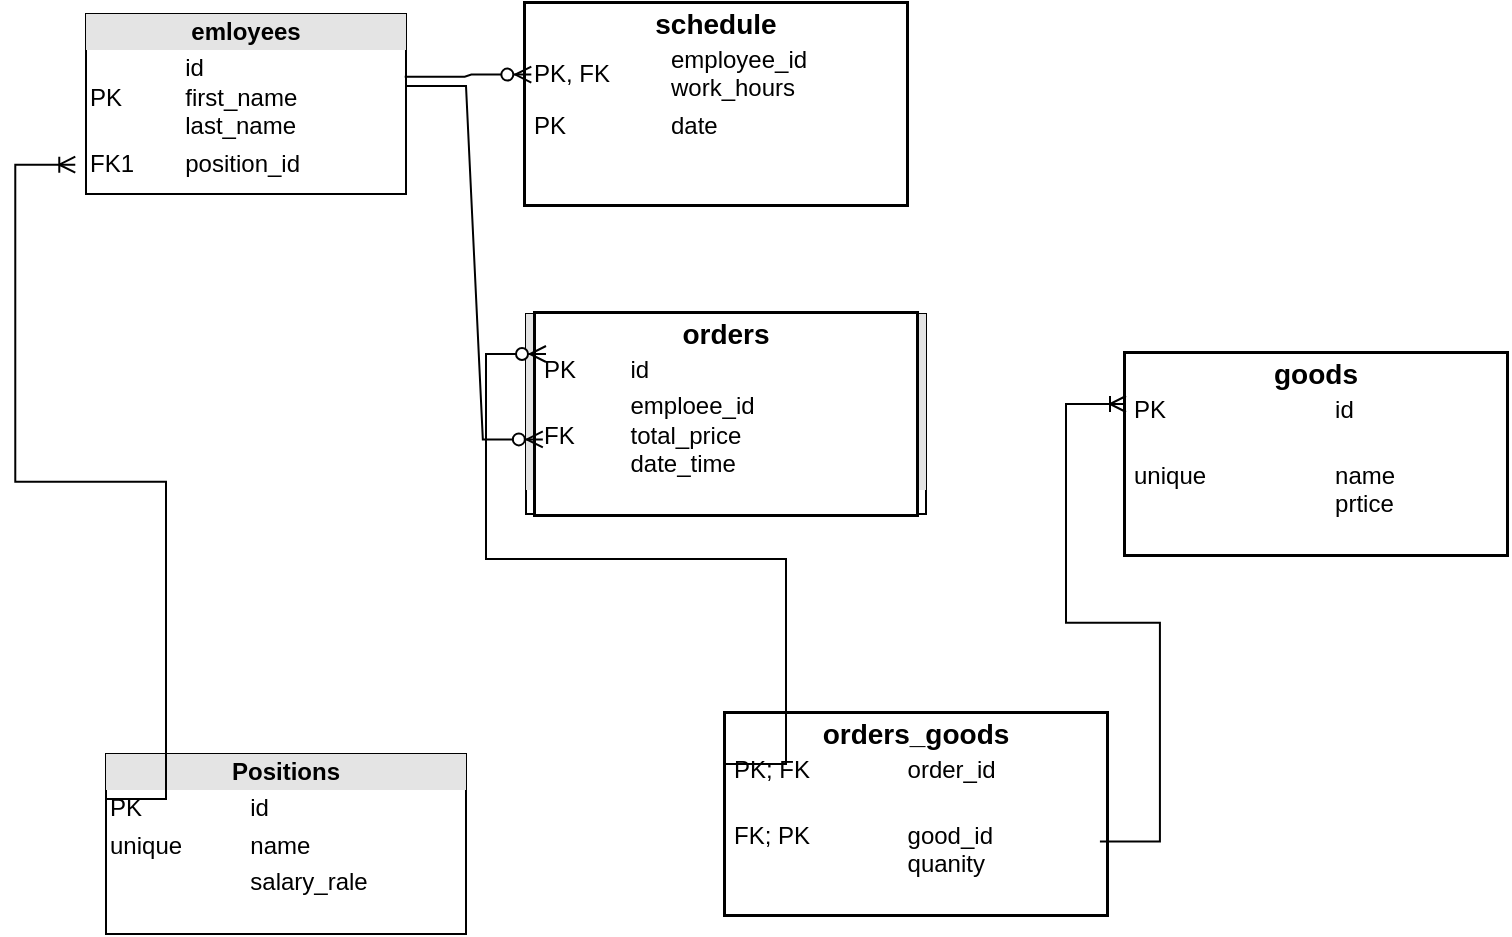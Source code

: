 <mxfile version="26.1.1">
  <diagram id="C5RBs43oDa-KdzZeNtuy" name="Page-1">
    <mxGraphModel dx="3141" dy="1132" grid="1" gridSize="10" guides="1" tooltips="1" connect="1" arrows="1" fold="1" page="1" pageScale="1" pageWidth="827" pageHeight="1169" math="0" shadow="0">
      <root>
        <mxCell id="WIyWlLk6GJQsqaUBKTNV-0" />
        <mxCell id="WIyWlLk6GJQsqaUBKTNV-1" parent="WIyWlLk6GJQsqaUBKTNV-0" />
        <mxCell id="B3gLdrq1TK1ryIjdL769-20" value="&lt;div style=&quot;box-sizing: border-box; width: 100%; background-image: initial; background-position: initial; background-size: initial; background-repeat: initial; background-attachment: initial; background-origin: initial; background-clip: initial; padding: 2px;&quot;&gt;&lt;div style=&quot;text-align: center;&quot;&gt;&lt;b style=&quot;font-size: 14px; color: light-dark(rgb(0, 0, 0), rgb(255, 255, 255));&quot;&gt;schedule&lt;/b&gt;&lt;/div&gt;&lt;table cellspacing=&quot;0&quot; cellpadding=&quot;2&quot; style=&quot;color: light-dark(rgb(0, 0, 0), rgb(255, 255, 255)); font-size: 1em; width: 100%;&quot;&gt;&lt;tbody&gt;&lt;tr&gt;&lt;td&gt;PK, FK&lt;/td&gt;&lt;td&gt;employee_id&lt;br&gt;work_hours&lt;/td&gt;&lt;/tr&gt;&lt;tr&gt;&lt;td&gt;PK&lt;/td&gt;&lt;td&gt;date&lt;/td&gt;&lt;/tr&gt;&lt;tr&gt;&lt;td&gt;&lt;/td&gt;&lt;td&gt;&lt;br&gt;&lt;/td&gt;&lt;/tr&gt;&lt;/tbody&gt;&lt;/table&gt;&lt;/div&gt;" style="verticalAlign=top;align=left;overflow=fill;html=1;whiteSpace=wrap;labelBackgroundColor=default;strokeWidth=3;" vertex="1" parent="WIyWlLk6GJQsqaUBKTNV-1">
          <mxGeometry x="230" y="5" width="190" height="100" as="geometry" />
        </mxCell>
        <mxCell id="B3gLdrq1TK1ryIjdL769-21" value="&lt;div style=&quot;text-align: center; box-sizing: border-box; width: 100%; background: rgb(228, 228, 228); padding: 2px;&quot;&gt;&lt;font style=&quot;font-size: 12px;&quot;&gt;&lt;b&gt;emloyees&lt;/b&gt;&lt;/font&gt;&lt;/div&gt;&lt;table style=&quot;width:100%;font-size:1em;&quot; cellpadding=&quot;2&quot; cellspacing=&quot;0&quot;&gt;&lt;tbody&gt;&lt;tr&gt;&lt;td&gt;PK&lt;/td&gt;&lt;td&gt;id&lt;br&gt;first_name&lt;br&gt;last_name&lt;/td&gt;&lt;/tr&gt;&lt;tr&gt;&lt;td&gt;FK1&lt;/td&gt;&lt;td&gt;position_id&lt;/td&gt;&lt;/tr&gt;&lt;tr&gt;&lt;td&gt;&lt;/td&gt;&lt;td&gt;&lt;br&gt;&lt;/td&gt;&lt;/tr&gt;&lt;/tbody&gt;&lt;/table&gt;" style="verticalAlign=top;align=left;overflow=fill;html=1;whiteSpace=wrap;" vertex="1" parent="WIyWlLk6GJQsqaUBKTNV-1">
          <mxGeometry x="10" y="10" width="160" height="90" as="geometry" />
        </mxCell>
        <mxCell id="B3gLdrq1TK1ryIjdL769-22" value="&lt;div style=&quot;text-align: center; box-sizing: border-box; width: 100%; background: rgb(228, 228, 228); padding: 2px;&quot;&gt;&lt;b&gt;Positions&lt;/b&gt;&lt;/div&gt;&lt;table style=&quot;width:100%;font-size:1em;&quot; cellpadding=&quot;2&quot; cellspacing=&quot;0&quot;&gt;&lt;tbody&gt;&lt;tr&gt;&lt;td&gt;PK&lt;/td&gt;&lt;td&gt;id&lt;/td&gt;&lt;/tr&gt;&lt;tr&gt;&lt;td&gt;unique&lt;/td&gt;&lt;td&gt;name&lt;/td&gt;&lt;/tr&gt;&lt;tr&gt;&lt;td&gt;&lt;/td&gt;&lt;td&gt;salary_rale&lt;/td&gt;&lt;/tr&gt;&lt;/tbody&gt;&lt;/table&gt;" style="verticalAlign=top;align=left;overflow=fill;html=1;whiteSpace=wrap;" vertex="1" parent="WIyWlLk6GJQsqaUBKTNV-1">
          <mxGeometry x="20" y="380" width="180" height="90" as="geometry" />
        </mxCell>
        <mxCell id="B3gLdrq1TK1ryIjdL769-23" value="&lt;div style=&quot;text-align: center; box-sizing: border-box; width: 100%; background: rgb(228, 228, 228); padding: 2px;&quot;&gt;&lt;b&gt;Orders&lt;/b&gt;&lt;table style=&quot;background-color: transparent; color: light-dark(rgb(0, 0, 0), rgb(255, 255, 255)); font-size: 1em; text-align: left; width: 100%;&quot; cellpadding=&quot;2&quot; cellspacing=&quot;0&quot;&gt;&lt;tbody&gt;&lt;tr&gt;&lt;td&gt;PK&lt;/td&gt;&lt;td&gt;id&lt;/td&gt;&lt;/tr&gt;&lt;tr&gt;&lt;td&gt;FK&lt;/td&gt;&lt;td&gt;emploee_id&lt;/td&gt;&lt;/tr&gt;&lt;tr&gt;&lt;td&gt;&lt;/td&gt;&lt;td&gt;total_price&lt;br&gt;date_time&lt;/td&gt;&lt;/tr&gt;&lt;/tbody&gt;&lt;/table&gt;&lt;/div&gt;" style="verticalAlign=top;align=left;overflow=fill;html=1;whiteSpace=wrap;" vertex="1" parent="WIyWlLk6GJQsqaUBKTNV-1">
          <mxGeometry x="230" y="160" width="200" height="100" as="geometry" />
        </mxCell>
        <mxCell id="B3gLdrq1TK1ryIjdL769-24" value="&lt;div style=&quot;box-sizing: border-box; width: 100%; background-image: initial; background-position: initial; background-size: initial; background-repeat: initial; background-attachment: initial; background-origin: initial; background-clip: initial; padding: 2px;&quot;&gt;&lt;div style=&quot;text-align: center;&quot;&gt;&lt;span style=&quot;font-size: 14px;&quot;&gt;&lt;b&gt;orders&lt;/b&gt;&lt;/span&gt;&lt;table style=&quot;background-color: light-dark(#ffffff, var(--ge-dark-color, #121212)); color: light-dark(rgb(0, 0, 0), rgb(255, 255, 255)); font-size: 1em; text-align: left; width: 100%;&quot; cellspacing=&quot;0&quot; cellpadding=&quot;2&quot;&gt;&lt;tbody&gt;&lt;tr&gt;&lt;td&gt;PK&lt;/td&gt;&lt;td&gt;id&lt;br&gt;&lt;/td&gt;&lt;/tr&gt;&lt;tr&gt;&lt;td&gt;FK&lt;/td&gt;&lt;td&gt;emploee_id&lt;br&gt;total_price&lt;br&gt;date_time&lt;/td&gt;&lt;/tr&gt;&lt;tr&gt;&lt;td&gt;&lt;/td&gt;&lt;td&gt;&lt;br&gt;&lt;/td&gt;&lt;/tr&gt;&lt;/tbody&gt;&lt;/table&gt;&lt;/div&gt;&lt;/div&gt;" style="verticalAlign=top;align=left;overflow=fill;html=1;whiteSpace=wrap;labelBackgroundColor=default;strokeWidth=3;" vertex="1" parent="WIyWlLk6GJQsqaUBKTNV-1">
          <mxGeometry x="235" y="160" width="190" height="100" as="geometry" />
        </mxCell>
        <mxCell id="B3gLdrq1TK1ryIjdL769-25" value="&lt;div style=&quot;box-sizing: border-box; width: 100%; background-image: initial; background-position: initial; background-size: initial; background-repeat: initial; background-attachment: initial; background-origin: initial; background-clip: initial; padding: 2px;&quot;&gt;&lt;div style=&quot;text-align: center;&quot;&gt;&lt;span style=&quot;font-size: 14px;&quot;&gt;&lt;b&gt;goods&lt;/b&gt;&lt;/span&gt;&lt;table style=&quot;background-color: light-dark(#ffffff, var(--ge-dark-color, #121212)); color: light-dark(rgb(0, 0, 0), rgb(255, 255, 255)); font-size: 1em; text-align: left; width: 100%;&quot; cellspacing=&quot;0&quot; cellpadding=&quot;2&quot;&gt;&lt;tbody&gt;&lt;tr&gt;&lt;td&gt;PK&lt;/td&gt;&lt;td&gt;id&lt;br&gt;&lt;/td&gt;&lt;/tr&gt;&lt;tr&gt;&lt;td&gt;unique&lt;/td&gt;&lt;td&gt;&lt;br&gt;name&lt;br&gt;prtice&lt;/td&gt;&lt;/tr&gt;&lt;tr&gt;&lt;td&gt;&lt;/td&gt;&lt;td&gt;&lt;br&gt;&lt;/td&gt;&lt;/tr&gt;&lt;/tbody&gt;&lt;/table&gt;&lt;/div&gt;&lt;/div&gt;" style="verticalAlign=top;align=left;overflow=fill;html=1;whiteSpace=wrap;labelBackgroundColor=default;strokeWidth=3;" vertex="1" parent="WIyWlLk6GJQsqaUBKTNV-1">
          <mxGeometry x="530" y="180" width="190" height="100" as="geometry" />
        </mxCell>
        <mxCell id="B3gLdrq1TK1ryIjdL769-26" value="&lt;div style=&quot;box-sizing: border-box; width: 100%; background-image: initial; background-position: initial; background-size: initial; background-repeat: initial; background-attachment: initial; background-origin: initial; background-clip: initial; padding: 2px;&quot;&gt;&lt;div style=&quot;text-align: center;&quot;&gt;&lt;span style=&quot;font-size: 14px;&quot;&gt;&lt;b&gt;orders_goods&lt;/b&gt;&lt;/span&gt;&lt;table style=&quot;background-color: light-dark(#ffffff, var(--ge-dark-color, #121212)); color: light-dark(rgb(0, 0, 0), rgb(255, 255, 255)); font-size: 1em; text-align: left; width: 100%;&quot; cellspacing=&quot;0&quot; cellpadding=&quot;2&quot;&gt;&lt;tbody&gt;&lt;tr&gt;&lt;td&gt;PK; FK&lt;/td&gt;&lt;td&gt;order_id&lt;br&gt;&lt;/td&gt;&lt;/tr&gt;&lt;tr&gt;&lt;td&gt;FK; PK&lt;/td&gt;&lt;td&gt;&lt;br&gt;good_id&lt;br&gt;quanity&lt;/td&gt;&lt;/tr&gt;&lt;tr&gt;&lt;td&gt;&lt;/td&gt;&lt;td&gt;&lt;br&gt;&lt;/td&gt;&lt;/tr&gt;&lt;/tbody&gt;&lt;/table&gt;&lt;/div&gt;&lt;/div&gt;" style="verticalAlign=top;align=left;overflow=fill;html=1;whiteSpace=wrap;labelBackgroundColor=default;strokeWidth=3;" vertex="1" parent="WIyWlLk6GJQsqaUBKTNV-1">
          <mxGeometry x="330" y="360" width="190" height="100" as="geometry" />
        </mxCell>
        <mxCell id="B3gLdrq1TK1ryIjdL769-27" value="" style="edgeStyle=entityRelationEdgeStyle;fontSize=12;html=1;endArrow=ERzeroToMany;endFill=1;rounded=0;entryX=0.014;entryY=0.353;entryDx=0;entryDy=0;entryPerimeter=0;exitX=0.996;exitY=0.348;exitDx=0;exitDy=0;exitPerimeter=0;" edge="1" parent="WIyWlLk6GJQsqaUBKTNV-1" source="B3gLdrq1TK1ryIjdL769-21" target="B3gLdrq1TK1ryIjdL769-20">
          <mxGeometry width="100" height="100" relative="1" as="geometry">
            <mxPoint x="490" y="610" as="sourcePoint" />
            <mxPoint x="590" y="510" as="targetPoint" />
          </mxGeometry>
        </mxCell>
        <mxCell id="B3gLdrq1TK1ryIjdL769-28" value="" style="edgeStyle=entityRelationEdgeStyle;fontSize=12;html=1;endArrow=ERzeroToMany;endFill=1;rounded=0;entryX=0.018;entryY=0.627;entryDx=0;entryDy=0;entryPerimeter=0;exitX=1;exitY=0.4;exitDx=0;exitDy=0;exitPerimeter=0;" edge="1" parent="WIyWlLk6GJQsqaUBKTNV-1" source="B3gLdrq1TK1ryIjdL769-21" target="B3gLdrq1TK1ryIjdL769-24">
          <mxGeometry width="100" height="100" relative="1" as="geometry">
            <mxPoint x="100" y="200" as="sourcePoint" />
            <mxPoint x="203" y="190" as="targetPoint" />
            <Array as="points">
              <mxPoint x="230" y="110" />
              <mxPoint x="230" y="230" />
              <mxPoint x="230" y="230" />
            </Array>
          </mxGeometry>
        </mxCell>
        <mxCell id="B3gLdrq1TK1ryIjdL769-29" value="" style="edgeStyle=entityRelationEdgeStyle;fontSize=12;html=1;endArrow=ERzeroToMany;endFill=1;rounded=0;entryX=0.05;entryY=0.3;entryDx=0;entryDy=0;entryPerimeter=0;exitX=0;exitY=0.25;exitDx=0;exitDy=0;" edge="1" parent="WIyWlLk6GJQsqaUBKTNV-1" source="B3gLdrq1TK1ryIjdL769-26">
          <mxGeometry width="100" height="100" relative="1" as="geometry">
            <mxPoint x="320" y="380" as="sourcePoint" />
            <mxPoint x="240" y="180" as="targetPoint" />
            <Array as="points">
              <mxPoint x="310" y="390" />
              <mxPoint x="370" y="334" />
            </Array>
          </mxGeometry>
        </mxCell>
        <mxCell id="B3gLdrq1TK1ryIjdL769-30" value="" style="edgeStyle=entityRelationEdgeStyle;fontSize=12;html=1;endArrow=ERoneToMany;rounded=0;entryX=0.029;entryY=0.837;entryDx=0;entryDy=0;entryPerimeter=0;exitX=0;exitY=0.25;exitDx=0;exitDy=0;" edge="1" parent="WIyWlLk6GJQsqaUBKTNV-1" source="B3gLdrq1TK1ryIjdL769-22">
          <mxGeometry width="100" height="100" relative="1" as="geometry">
            <mxPoint x="-40" y="400" as="sourcePoint" />
            <mxPoint x="4.64" y="85.33" as="targetPoint" />
            <Array as="points">
              <mxPoint x="20" y="100" />
              <mxPoint y="320" />
              <mxPoint x="10" y="280" />
              <mxPoint x="-40" y="320" />
              <mxPoint x="-50" y="320" />
            </Array>
          </mxGeometry>
        </mxCell>
        <mxCell id="B3gLdrq1TK1ryIjdL769-31" value="" style="edgeStyle=entityRelationEdgeStyle;fontSize=12;html=1;endArrow=ERoneToMany;rounded=0;entryX=0;entryY=0.25;entryDx=0;entryDy=0;exitX=0.984;exitY=0.637;exitDx=0;exitDy=0;exitPerimeter=0;" edge="1" parent="WIyWlLk6GJQsqaUBKTNV-1" source="B3gLdrq1TK1ryIjdL769-26" target="B3gLdrq1TK1ryIjdL769-25">
          <mxGeometry width="100" height="100" relative="1" as="geometry">
            <mxPoint x="530" y="320" as="sourcePoint" />
            <mxPoint x="514.64" y="2.33" as="targetPoint" />
            <Array as="points">
              <mxPoint x="530" y="17" />
              <mxPoint x="510" y="237" />
              <mxPoint x="520" y="197" />
              <mxPoint x="470" y="237" />
              <mxPoint x="460" y="237" />
            </Array>
          </mxGeometry>
        </mxCell>
      </root>
    </mxGraphModel>
  </diagram>
</mxfile>
